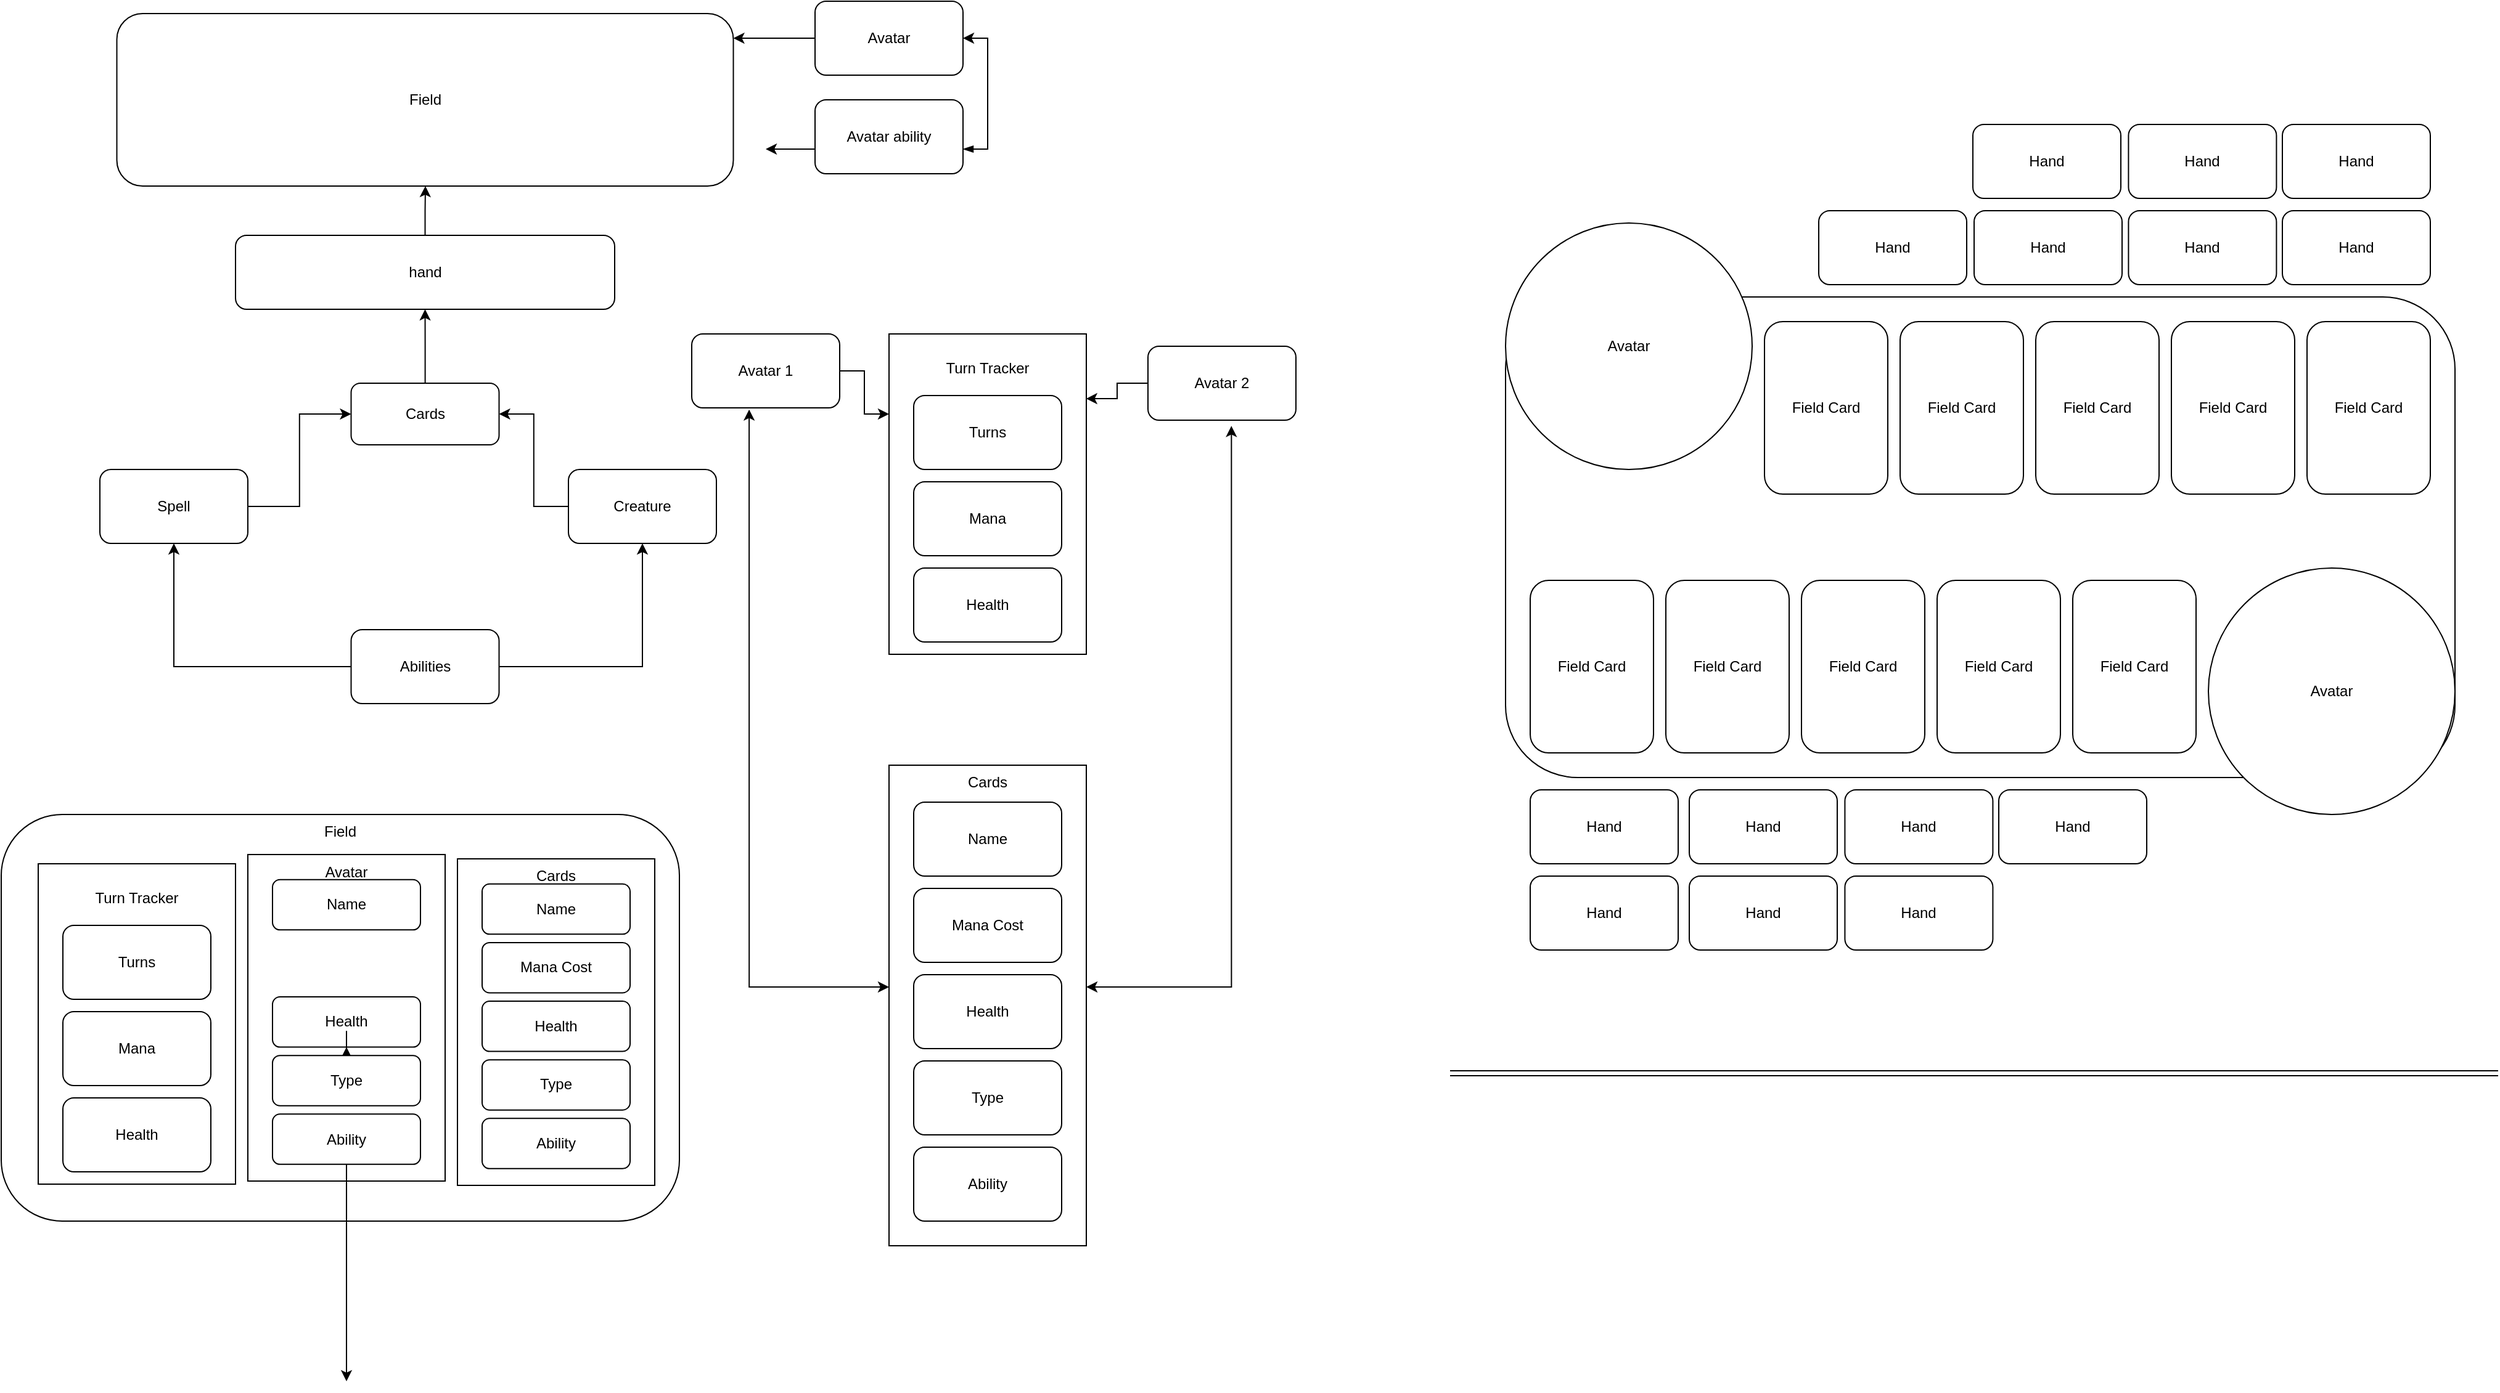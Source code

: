 <mxfile version="21.7.5" type="github">
  <diagram name="Page-1" id="iTtlwP_4X3J7MS5wPbKe">
    <mxGraphModel dx="6765" dy="2710" grid="1" gridSize="10" guides="1" tooltips="1" connect="1" arrows="1" fold="1" page="1" pageScale="1" pageWidth="1100" pageHeight="850" math="0" shadow="0">
      <root>
        <mxCell id="0" />
        <mxCell id="1" parent="0" />
        <mxCell id="sZXfLMIMeWAwJoiX7Hip-1" value="Hand" style="rounded=1;whiteSpace=wrap;html=1;" parent="1" vertex="1">
          <mxGeometry x="399" y="370" width="120" height="60" as="geometry" />
        </mxCell>
        <mxCell id="sZXfLMIMeWAwJoiX7Hip-2" value="Hand" style="rounded=1;whiteSpace=wrap;html=1;" parent="1" vertex="1">
          <mxGeometry x="524" y="300" width="120" height="60" as="geometry" />
        </mxCell>
        <mxCell id="sZXfLMIMeWAwJoiX7Hip-3" value="" style="rounded=1;whiteSpace=wrap;html=1;" parent="1" vertex="1">
          <mxGeometry x="145" y="440" width="770" height="390" as="geometry" />
        </mxCell>
        <mxCell id="2heQZ_U1DwWw_88zhL2t-1" value="Avatar" style="ellipse;whiteSpace=wrap;html=1;aspect=fixed;" parent="1" vertex="1">
          <mxGeometry x="145" y="380" width="200" height="200" as="geometry" />
        </mxCell>
        <mxCell id="2heQZ_U1DwWw_88zhL2t-2" value="Hand" style="rounded=1;whiteSpace=wrap;html=1;" parent="1" vertex="1">
          <mxGeometry x="775" y="300" width="120" height="60" as="geometry" />
        </mxCell>
        <mxCell id="2heQZ_U1DwWw_88zhL2t-3" value="Hand" style="rounded=1;whiteSpace=wrap;html=1;" parent="1" vertex="1">
          <mxGeometry x="650.21" y="300" width="120" height="60" as="geometry" />
        </mxCell>
        <mxCell id="2heQZ_U1DwWw_88zhL2t-4" value="Hand" style="rounded=1;whiteSpace=wrap;html=1;" parent="1" vertex="1">
          <mxGeometry x="775" y="370" width="120" height="60" as="geometry" />
        </mxCell>
        <mxCell id="2heQZ_U1DwWw_88zhL2t-5" value="Avatar" style="ellipse;whiteSpace=wrap;html=1;aspect=fixed;" parent="1" vertex="1">
          <mxGeometry x="715" y="660" width="200" height="200" as="geometry" />
        </mxCell>
        <mxCell id="2heQZ_U1DwWw_88zhL2t-7" value="Hand" style="rounded=1;whiteSpace=wrap;html=1;" parent="1" vertex="1">
          <mxGeometry x="294" y="840" width="120" height="60" as="geometry" />
        </mxCell>
        <mxCell id="2heQZ_U1DwWw_88zhL2t-8" value="Hand" style="rounded=1;whiteSpace=wrap;html=1;" parent="1" vertex="1">
          <mxGeometry x="545" y="840" width="120" height="60" as="geometry" />
        </mxCell>
        <mxCell id="2heQZ_U1DwWw_88zhL2t-9" value="Hand" style="rounded=1;whiteSpace=wrap;html=1;" parent="1" vertex="1">
          <mxGeometry x="420.21" y="840" width="120" height="60" as="geometry" />
        </mxCell>
        <mxCell id="2heQZ_U1DwWw_88zhL2t-10" value="Hand" style="rounded=1;whiteSpace=wrap;html=1;" parent="1" vertex="1">
          <mxGeometry x="165" y="910" width="120" height="60" as="geometry" />
        </mxCell>
        <mxCell id="2heQZ_U1DwWw_88zhL2t-11" value="Field Card" style="rounded=1;whiteSpace=wrap;html=1;" parent="1" vertex="1">
          <mxGeometry x="165" y="670" width="100" height="140" as="geometry" />
        </mxCell>
        <mxCell id="2heQZ_U1DwWw_88zhL2t-12" value="Field Card" style="rounded=1;whiteSpace=wrap;html=1;" parent="1" vertex="1">
          <mxGeometry x="275" y="670" width="100" height="140" as="geometry" />
        </mxCell>
        <mxCell id="2heQZ_U1DwWw_88zhL2t-14" value="Field Card" style="rounded=1;whiteSpace=wrap;html=1;" parent="1" vertex="1">
          <mxGeometry x="385" y="670" width="100" height="140" as="geometry" />
        </mxCell>
        <mxCell id="2heQZ_U1DwWw_88zhL2t-15" value="Field Card" style="rounded=1;whiteSpace=wrap;html=1;" parent="1" vertex="1">
          <mxGeometry x="605" y="670" width="100" height="140" as="geometry" />
        </mxCell>
        <mxCell id="2heQZ_U1DwWw_88zhL2t-20" value="Field&lt;br&gt;" style="rounded=1;whiteSpace=wrap;html=1;" parent="1" vertex="1">
          <mxGeometry x="-981.25" y="210" width="500" height="140" as="geometry" />
        </mxCell>
        <mxCell id="2heQZ_U1DwWw_88zhL2t-52" style="edgeStyle=orthogonalEdgeStyle;rounded=0;orthogonalLoop=1;jettySize=auto;html=1;entryX=0;entryY=0.5;entryDx=0;entryDy=0;" parent="1" source="2heQZ_U1DwWw_88zhL2t-21" target="43PMhwvk5TLssQWaSolF-15" edge="1">
          <mxGeometry relative="1" as="geometry">
            <mxPoint x="-835" y="530" as="targetPoint" />
          </mxGeometry>
        </mxCell>
        <mxCell id="2heQZ_U1DwWw_88zhL2t-21" value="Spell" style="rounded=1;whiteSpace=wrap;html=1;" parent="1" vertex="1">
          <mxGeometry x="-995" y="580" width="120" height="60" as="geometry" />
        </mxCell>
        <mxCell id="2heQZ_U1DwWw_88zhL2t-53" style="edgeStyle=orthogonalEdgeStyle;rounded=0;orthogonalLoop=1;jettySize=auto;html=1;entryX=1;entryY=0.5;entryDx=0;entryDy=0;" parent="1" source="2heQZ_U1DwWw_88zhL2t-22" target="43PMhwvk5TLssQWaSolF-15" edge="1">
          <mxGeometry relative="1" as="geometry" />
        </mxCell>
        <mxCell id="2heQZ_U1DwWw_88zhL2t-22" value="Creature" style="rounded=1;whiteSpace=wrap;html=1;" parent="1" vertex="1">
          <mxGeometry x="-615" y="580" width="120" height="60" as="geometry" />
        </mxCell>
        <mxCell id="2heQZ_U1DwWw_88zhL2t-60" style="edgeStyle=orthogonalEdgeStyle;rounded=0;orthogonalLoop=1;jettySize=auto;html=1;" parent="1" source="2heQZ_U1DwWw_88zhL2t-23" target="2heQZ_U1DwWw_88zhL2t-20" edge="1">
          <mxGeometry relative="1" as="geometry">
            <Array as="points">
              <mxPoint x="-330" y="210" />
              <mxPoint x="-330" y="230" />
            </Array>
          </mxGeometry>
        </mxCell>
        <mxCell id="2heQZ_U1DwWw_88zhL2t-23" value="Avatar" style="rounded=1;whiteSpace=wrap;html=1;" parent="1" vertex="1">
          <mxGeometry x="-415" y="200" width="120" height="60" as="geometry" />
        </mxCell>
        <mxCell id="43PMhwvk5TLssQWaSolF-9" style="edgeStyle=orthogonalEdgeStyle;rounded=0;orthogonalLoop=1;jettySize=auto;html=1;entryX=1;entryY=0.5;entryDx=0;entryDy=0;startArrow=blockThin;startFill=1;" parent="1" source="2heQZ_U1DwWw_88zhL2t-28" target="2heQZ_U1DwWw_88zhL2t-23" edge="1">
          <mxGeometry relative="1" as="geometry">
            <Array as="points">
              <mxPoint x="-275" y="320" />
              <mxPoint x="-275" y="230" />
            </Array>
          </mxGeometry>
        </mxCell>
        <mxCell id="2heQZ_U1DwWw_88zhL2t-28" value="Avatar ability" style="rounded=1;whiteSpace=wrap;html=1;" parent="1" vertex="1">
          <mxGeometry x="-415" y="280" width="120" height="60" as="geometry" />
        </mxCell>
        <mxCell id="2heQZ_U1DwWw_88zhL2t-41" value="Hand" style="rounded=1;whiteSpace=wrap;html=1;" parent="1" vertex="1">
          <mxGeometry x="165" y="840" width="120" height="60" as="geometry" />
        </mxCell>
        <mxCell id="2heQZ_U1DwWw_88zhL2t-47" value="Hand" style="rounded=1;whiteSpace=wrap;html=1;" parent="1" vertex="1">
          <mxGeometry x="294" y="910" width="120" height="60" as="geometry" />
        </mxCell>
        <mxCell id="2heQZ_U1DwWw_88zhL2t-48" value="Hand" style="rounded=1;whiteSpace=wrap;html=1;" parent="1" vertex="1">
          <mxGeometry x="420.21" y="910" width="120" height="60" as="geometry" />
        </mxCell>
        <mxCell id="2heQZ_U1DwWw_88zhL2t-54" style="edgeStyle=orthogonalEdgeStyle;rounded=0;orthogonalLoop=1;jettySize=auto;html=1;" parent="1" source="2heQZ_U1DwWw_88zhL2t-49" edge="1">
          <mxGeometry relative="1" as="geometry">
            <mxPoint x="-731" y="350" as="targetPoint" />
          </mxGeometry>
        </mxCell>
        <mxCell id="2heQZ_U1DwWw_88zhL2t-49" value="hand" style="rounded=1;whiteSpace=wrap;html=1;" parent="1" vertex="1">
          <mxGeometry x="-885" y="390" width="307.5" height="60" as="geometry" />
        </mxCell>
        <mxCell id="2heQZ_U1DwWw_88zhL2t-55" style="edgeStyle=orthogonalEdgeStyle;rounded=0;orthogonalLoop=1;jettySize=auto;html=1;exitX=0;exitY=0.5;exitDx=0;exitDy=0;" parent="1" source="2heQZ_U1DwWw_88zhL2t-28" edge="1">
          <mxGeometry relative="1" as="geometry">
            <mxPoint x="-325" y="312.5" as="sourcePoint" />
            <Array as="points">
              <mxPoint x="-455" y="320" />
            </Array>
            <mxPoint x="-455" y="320" as="targetPoint" />
          </mxGeometry>
        </mxCell>
        <mxCell id="2heQZ_U1DwWw_88zhL2t-56" value="" style="shape=link;html=1;rounded=0;" parent="1" edge="1">
          <mxGeometry width="100" relative="1" as="geometry">
            <mxPoint x="100" y="1070" as="sourcePoint" />
            <mxPoint x="950" y="1070" as="targetPoint" />
          </mxGeometry>
        </mxCell>
        <mxCell id="43PMhwvk5TLssQWaSolF-1" value="Hand" style="rounded=1;whiteSpace=wrap;html=1;" parent="1" vertex="1">
          <mxGeometry x="650.21" y="370" width="120" height="60" as="geometry" />
        </mxCell>
        <mxCell id="43PMhwvk5TLssQWaSolF-2" value="Hand" style="rounded=1;whiteSpace=wrap;html=1;" parent="1" vertex="1">
          <mxGeometry x="525" y="370" width="120" height="60" as="geometry" />
        </mxCell>
        <mxCell id="43PMhwvk5TLssQWaSolF-3" value="Field Card" style="rounded=1;whiteSpace=wrap;html=1;" parent="1" vertex="1">
          <mxGeometry x="495" y="670" width="100" height="140" as="geometry" />
        </mxCell>
        <mxCell id="43PMhwvk5TLssQWaSolF-4" value="Field Card" style="rounded=1;whiteSpace=wrap;html=1;" parent="1" vertex="1">
          <mxGeometry x="355" y="460" width="100" height="140" as="geometry" />
        </mxCell>
        <mxCell id="43PMhwvk5TLssQWaSolF-5" value="Field Card" style="rounded=1;whiteSpace=wrap;html=1;" parent="1" vertex="1">
          <mxGeometry x="465.0" y="460" width="100" height="140" as="geometry" />
        </mxCell>
        <mxCell id="43PMhwvk5TLssQWaSolF-6" value="Field Card" style="rounded=1;whiteSpace=wrap;html=1;" parent="1" vertex="1">
          <mxGeometry x="575" y="460" width="100" height="140" as="geometry" />
        </mxCell>
        <mxCell id="43PMhwvk5TLssQWaSolF-7" value="Field Card" style="rounded=1;whiteSpace=wrap;html=1;" parent="1" vertex="1">
          <mxGeometry x="795" y="460" width="100" height="140" as="geometry" />
        </mxCell>
        <mxCell id="43PMhwvk5TLssQWaSolF-8" value="Field Card" style="rounded=1;whiteSpace=wrap;html=1;" parent="1" vertex="1">
          <mxGeometry x="685" y="460" width="100" height="140" as="geometry" />
        </mxCell>
        <mxCell id="hoMM_d15q7qSX8gai7jQ-4" style="edgeStyle=orthogonalEdgeStyle;rounded=0;orthogonalLoop=1;jettySize=auto;html=1;" parent="1" source="43PMhwvk5TLssQWaSolF-14" target="2heQZ_U1DwWw_88zhL2t-22" edge="1">
          <mxGeometry relative="1" as="geometry" />
        </mxCell>
        <mxCell id="hoMM_d15q7qSX8gai7jQ-5" style="edgeStyle=orthogonalEdgeStyle;rounded=0;orthogonalLoop=1;jettySize=auto;html=1;" parent="1" source="43PMhwvk5TLssQWaSolF-14" target="2heQZ_U1DwWw_88zhL2t-21" edge="1">
          <mxGeometry relative="1" as="geometry" />
        </mxCell>
        <mxCell id="43PMhwvk5TLssQWaSolF-14" value="Abilities" style="rounded=1;whiteSpace=wrap;html=1;" parent="1" vertex="1">
          <mxGeometry x="-791.25" y="710" width="120" height="60" as="geometry" />
        </mxCell>
        <mxCell id="hoMM_d15q7qSX8gai7jQ-2" style="edgeStyle=orthogonalEdgeStyle;rounded=0;orthogonalLoop=1;jettySize=auto;html=1;" parent="1" source="43PMhwvk5TLssQWaSolF-15" target="2heQZ_U1DwWw_88zhL2t-49" edge="1">
          <mxGeometry relative="1" as="geometry" />
        </mxCell>
        <mxCell id="43PMhwvk5TLssQWaSolF-15" value="Cards" style="rounded=1;whiteSpace=wrap;html=1;" parent="1" vertex="1">
          <mxGeometry x="-791.25" y="510" width="120" height="50" as="geometry" />
        </mxCell>
        <mxCell id="43PMhwvk5TLssQWaSolF-33" style="edgeStyle=orthogonalEdgeStyle;rounded=0;orthogonalLoop=1;jettySize=auto;html=1;entryX=0;entryY=0.25;entryDx=0;entryDy=0;" parent="1" source="43PMhwvk5TLssQWaSolF-31" target="43PMhwvk5TLssQWaSolF-23" edge="1">
          <mxGeometry relative="1" as="geometry" />
        </mxCell>
        <mxCell id="43PMhwvk5TLssQWaSolF-31" value="Avatar 1" style="rounded=1;whiteSpace=wrap;html=1;" parent="1" vertex="1">
          <mxGeometry x="-515" y="470" width="120" height="60" as="geometry" />
        </mxCell>
        <mxCell id="43PMhwvk5TLssQWaSolF-34" style="edgeStyle=orthogonalEdgeStyle;rounded=0;orthogonalLoop=1;jettySize=auto;html=1;entryX=0.999;entryY=0.202;entryDx=0;entryDy=0;entryPerimeter=0;" parent="1" source="43PMhwvk5TLssQWaSolF-32" target="43PMhwvk5TLssQWaSolF-23" edge="1">
          <mxGeometry relative="1" as="geometry" />
        </mxCell>
        <mxCell id="43PMhwvk5TLssQWaSolF-32" value="Avatar 2" style="rounded=1;whiteSpace=wrap;html=1;" parent="1" vertex="1">
          <mxGeometry x="-145" y="480" width="120" height="60" as="geometry" />
        </mxCell>
        <mxCell id="43PMhwvk5TLssQWaSolF-39" style="edgeStyle=orthogonalEdgeStyle;rounded=0;orthogonalLoop=1;jettySize=auto;html=1;entryX=0.388;entryY=1.022;entryDx=0;entryDy=0;entryPerimeter=0;startArrow=classic;startFill=1;" parent="1" source="43PMhwvk5TLssQWaSolF-38" target="43PMhwvk5TLssQWaSolF-31" edge="1">
          <mxGeometry relative="1" as="geometry">
            <Array as="points">
              <mxPoint x="-468" y="1000" />
            </Array>
          </mxGeometry>
        </mxCell>
        <mxCell id="43PMhwvk5TLssQWaSolF-40" style="edgeStyle=orthogonalEdgeStyle;rounded=0;orthogonalLoop=1;jettySize=auto;html=1;entryX=0.564;entryY=1.078;entryDx=0;entryDy=0;entryPerimeter=0;startArrow=classic;startFill=1;" parent="1" source="43PMhwvk5TLssQWaSolF-38" target="43PMhwvk5TLssQWaSolF-32" edge="1">
          <mxGeometry relative="1" as="geometry">
            <Array as="points">
              <mxPoint x="-77" y="1000" />
            </Array>
          </mxGeometry>
        </mxCell>
        <mxCell id="43PMhwvk5TLssQWaSolF-46" value="" style="group" parent="1" vertex="1" connectable="0">
          <mxGeometry x="-355" y="820" width="160" height="390" as="geometry" />
        </mxCell>
        <mxCell id="43PMhwvk5TLssQWaSolF-38" value="Cards" style="rounded=0;whiteSpace=wrap;html=1;align=center;horizontal=1;verticalAlign=top;" parent="43PMhwvk5TLssQWaSolF-46" vertex="1">
          <mxGeometry width="160" height="390" as="geometry" />
        </mxCell>
        <mxCell id="43PMhwvk5TLssQWaSolF-41" value="Name" style="rounded=1;whiteSpace=wrap;html=1;" parent="43PMhwvk5TLssQWaSolF-46" vertex="1">
          <mxGeometry x="20" y="30" width="120" height="60" as="geometry" />
        </mxCell>
        <mxCell id="43PMhwvk5TLssQWaSolF-42" value="Mana Cost" style="rounded=1;whiteSpace=wrap;html=1;" parent="43PMhwvk5TLssQWaSolF-46" vertex="1">
          <mxGeometry x="20" y="100" width="120" height="60" as="geometry" />
        </mxCell>
        <mxCell id="43PMhwvk5TLssQWaSolF-43" value="Health" style="rounded=1;whiteSpace=wrap;html=1;" parent="43PMhwvk5TLssQWaSolF-46" vertex="1">
          <mxGeometry x="20" y="170" width="120" height="60" as="geometry" />
        </mxCell>
        <mxCell id="43PMhwvk5TLssQWaSolF-44" value="Type" style="rounded=1;whiteSpace=wrap;html=1;" parent="43PMhwvk5TLssQWaSolF-46" vertex="1">
          <mxGeometry x="20" y="240" width="120" height="60" as="geometry" />
        </mxCell>
        <mxCell id="43PMhwvk5TLssQWaSolF-45" value="Ability" style="rounded=1;whiteSpace=wrap;html=1;" parent="43PMhwvk5TLssQWaSolF-46" vertex="1">
          <mxGeometry x="20" y="310" width="120" height="60" as="geometry" />
        </mxCell>
        <mxCell id="5pDPthMTLBcil2FybXzJ-2" value="Field" style="rounded=1;whiteSpace=wrap;html=1;align=center;verticalAlign=top;" vertex="1" parent="1">
          <mxGeometry x="-1075" y="860" width="550" height="330" as="geometry" />
        </mxCell>
        <mxCell id="5pDPthMTLBcil2FybXzJ-5" value="" style="group" vertex="1" connectable="0" parent="1">
          <mxGeometry x="-875" y="892.5" width="160" height="265" as="geometry" />
        </mxCell>
        <mxCell id="5pDPthMTLBcil2FybXzJ-6" value="Avatar" style="rounded=0;whiteSpace=wrap;html=1;align=center;horizontal=1;verticalAlign=top;" vertex="1" parent="5pDPthMTLBcil2FybXzJ-5">
          <mxGeometry width="160" height="265" as="geometry" />
        </mxCell>
        <mxCell id="5pDPthMTLBcil2FybXzJ-7" value="Name" style="rounded=1;whiteSpace=wrap;html=1;" vertex="1" parent="5pDPthMTLBcil2FybXzJ-5">
          <mxGeometry x="20" y="20.385" width="120" height="40.769" as="geometry" />
        </mxCell>
        <mxCell id="5pDPthMTLBcil2FybXzJ-9" value="Health" style="rounded=1;whiteSpace=wrap;html=1;" vertex="1" parent="5pDPthMTLBcil2FybXzJ-5">
          <mxGeometry x="20" y="115.513" width="120" height="40.769" as="geometry" />
        </mxCell>
        <mxCell id="5pDPthMTLBcil2FybXzJ-36" value="" style="edgeStyle=orthogonalEdgeStyle;rounded=0;orthogonalLoop=1;jettySize=auto;html=1;" edge="1" parent="5pDPthMTLBcil2FybXzJ-5" source="5pDPthMTLBcil2FybXzJ-10" target="5pDPthMTLBcil2FybXzJ-9">
          <mxGeometry relative="1" as="geometry" />
        </mxCell>
        <mxCell id="5pDPthMTLBcil2FybXzJ-10" value="Type" style="rounded=1;whiteSpace=wrap;html=1;" vertex="1" parent="5pDPthMTLBcil2FybXzJ-5">
          <mxGeometry x="20" y="163.077" width="120" height="40.769" as="geometry" />
        </mxCell>
        <mxCell id="5pDPthMTLBcil2FybXzJ-35" style="edgeStyle=orthogonalEdgeStyle;rounded=0;orthogonalLoop=1;jettySize=auto;html=1;" edge="1" parent="5pDPthMTLBcil2FybXzJ-5" source="5pDPthMTLBcil2FybXzJ-11">
          <mxGeometry relative="1" as="geometry">
            <mxPoint x="80" y="427.5" as="targetPoint" />
          </mxGeometry>
        </mxCell>
        <mxCell id="5pDPthMTLBcil2FybXzJ-11" value="Ability" style="rounded=1;whiteSpace=wrap;html=1;" vertex="1" parent="5pDPthMTLBcil2FybXzJ-5">
          <mxGeometry x="20" y="210.641" width="120" height="40.769" as="geometry" />
        </mxCell>
        <mxCell id="5pDPthMTLBcil2FybXzJ-13" value="" style="group" vertex="1" connectable="0" parent="1">
          <mxGeometry x="-705" y="896" width="160" height="265" as="geometry" />
        </mxCell>
        <mxCell id="5pDPthMTLBcil2FybXzJ-14" value="Cards" style="rounded=0;whiteSpace=wrap;html=1;align=center;horizontal=1;verticalAlign=top;" vertex="1" parent="5pDPthMTLBcil2FybXzJ-13">
          <mxGeometry width="160" height="265" as="geometry" />
        </mxCell>
        <mxCell id="5pDPthMTLBcil2FybXzJ-15" value="Name" style="rounded=1;whiteSpace=wrap;html=1;" vertex="1" parent="5pDPthMTLBcil2FybXzJ-13">
          <mxGeometry x="20" y="20.385" width="120" height="40.769" as="geometry" />
        </mxCell>
        <mxCell id="5pDPthMTLBcil2FybXzJ-16" value="Mana Cost" style="rounded=1;whiteSpace=wrap;html=1;" vertex="1" parent="5pDPthMTLBcil2FybXzJ-13">
          <mxGeometry x="20" y="67.949" width="120" height="40.769" as="geometry" />
        </mxCell>
        <mxCell id="5pDPthMTLBcil2FybXzJ-17" value="Health" style="rounded=1;whiteSpace=wrap;html=1;" vertex="1" parent="5pDPthMTLBcil2FybXzJ-13">
          <mxGeometry x="20" y="115.513" width="120" height="40.769" as="geometry" />
        </mxCell>
        <mxCell id="5pDPthMTLBcil2FybXzJ-18" value="Type" style="rounded=1;whiteSpace=wrap;html=1;" vertex="1" parent="5pDPthMTLBcil2FybXzJ-13">
          <mxGeometry x="20" y="163.077" width="120" height="40.769" as="geometry" />
        </mxCell>
        <mxCell id="5pDPthMTLBcil2FybXzJ-19" value="Ability" style="rounded=1;whiteSpace=wrap;html=1;" vertex="1" parent="5pDPthMTLBcil2FybXzJ-13">
          <mxGeometry x="20" y="210.641" width="120" height="40.769" as="geometry" />
        </mxCell>
        <mxCell id="5pDPthMTLBcil2FybXzJ-29" value="" style="group" vertex="1" connectable="0" parent="1">
          <mxGeometry x="-355" y="470" width="160" height="260" as="geometry" />
        </mxCell>
        <mxCell id="43PMhwvk5TLssQWaSolF-23" value="&lt;br&gt;Turn Tracker" style="rounded=0;whiteSpace=wrap;html=1;align=center;horizontal=1;verticalAlign=top;" parent="5pDPthMTLBcil2FybXzJ-29" vertex="1">
          <mxGeometry width="160" height="260" as="geometry" />
        </mxCell>
        <mxCell id="43PMhwvk5TLssQWaSolF-11" value="Turns" style="rounded=1;whiteSpace=wrap;html=1;" parent="5pDPthMTLBcil2FybXzJ-29" vertex="1">
          <mxGeometry x="20" y="50" width="120" height="60" as="geometry" />
        </mxCell>
        <mxCell id="43PMhwvk5TLssQWaSolF-12" value="Mana" style="rounded=1;whiteSpace=wrap;html=1;" parent="5pDPthMTLBcil2FybXzJ-29" vertex="1">
          <mxGeometry x="20" y="120" width="120" height="60" as="geometry" />
        </mxCell>
        <mxCell id="43PMhwvk5TLssQWaSolF-13" value="Health" style="rounded=1;whiteSpace=wrap;html=1;" parent="5pDPthMTLBcil2FybXzJ-29" vertex="1">
          <mxGeometry x="20" y="190" width="120" height="60" as="geometry" />
        </mxCell>
        <mxCell id="5pDPthMTLBcil2FybXzJ-30" value="" style="group" vertex="1" connectable="0" parent="1">
          <mxGeometry x="-1045" y="900" width="160" height="260" as="geometry" />
        </mxCell>
        <mxCell id="5pDPthMTLBcil2FybXzJ-31" value="&lt;br&gt;Turn Tracker" style="rounded=0;whiteSpace=wrap;html=1;align=center;horizontal=1;verticalAlign=top;" vertex="1" parent="5pDPthMTLBcil2FybXzJ-30">
          <mxGeometry width="160" height="260" as="geometry" />
        </mxCell>
        <mxCell id="5pDPthMTLBcil2FybXzJ-32" value="Turns" style="rounded=1;whiteSpace=wrap;html=1;" vertex="1" parent="5pDPthMTLBcil2FybXzJ-30">
          <mxGeometry x="20" y="50" width="120" height="60" as="geometry" />
        </mxCell>
        <mxCell id="5pDPthMTLBcil2FybXzJ-33" value="Mana" style="rounded=1;whiteSpace=wrap;html=1;" vertex="1" parent="5pDPthMTLBcil2FybXzJ-30">
          <mxGeometry x="20" y="120" width="120" height="60" as="geometry" />
        </mxCell>
        <mxCell id="5pDPthMTLBcil2FybXzJ-34" value="Health" style="rounded=1;whiteSpace=wrap;html=1;" vertex="1" parent="5pDPthMTLBcil2FybXzJ-30">
          <mxGeometry x="20" y="190" width="120" height="60" as="geometry" />
        </mxCell>
      </root>
    </mxGraphModel>
  </diagram>
</mxfile>
